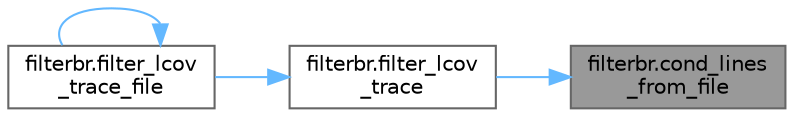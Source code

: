 digraph "filterbr.cond_lines_from_file"
{
 // LATEX_PDF_SIZE
  bgcolor="transparent";
  edge [fontname=Helvetica,fontsize=10,labelfontname=Helvetica,labelfontsize=10];
  node [fontname=Helvetica,fontsize=10,shape=box,height=0.2,width=0.4];
  rankdir="RL";
  Node1 [id="Node000001",label="filterbr.cond_lines\l_from_file",height=0.2,width=0.4,color="gray40", fillcolor="grey60", style="filled", fontcolor="black",tooltip=" "];
  Node1 -> Node2 [id="edge1_Node000001_Node000002",dir="back",color="steelblue1",style="solid",tooltip=" "];
  Node2 [id="Node000002",label="filterbr.filter_lcov\l_trace",height=0.2,width=0.4,color="grey40", fillcolor="white", style="filled",URL="$namespacefilterbr.html#ad2c0b976d6f5fc84705aa36fbb6f3498",tooltip=" "];
  Node2 -> Node3 [id="edge2_Node000002_Node000003",dir="back",color="steelblue1",style="solid",tooltip=" "];
  Node3 [id="Node000003",label="filterbr.filter_lcov\l_trace_file",height=0.2,width=0.4,color="grey40", fillcolor="white", style="filled",URL="$namespacefilterbr.html#a4f0f67f8f381b40f7abe89326abbc365",tooltip=" "];
  Node3 -> Node3 [id="edge3_Node000003_Node000003",dir="back",color="steelblue1",style="solid",tooltip=" "];
}
